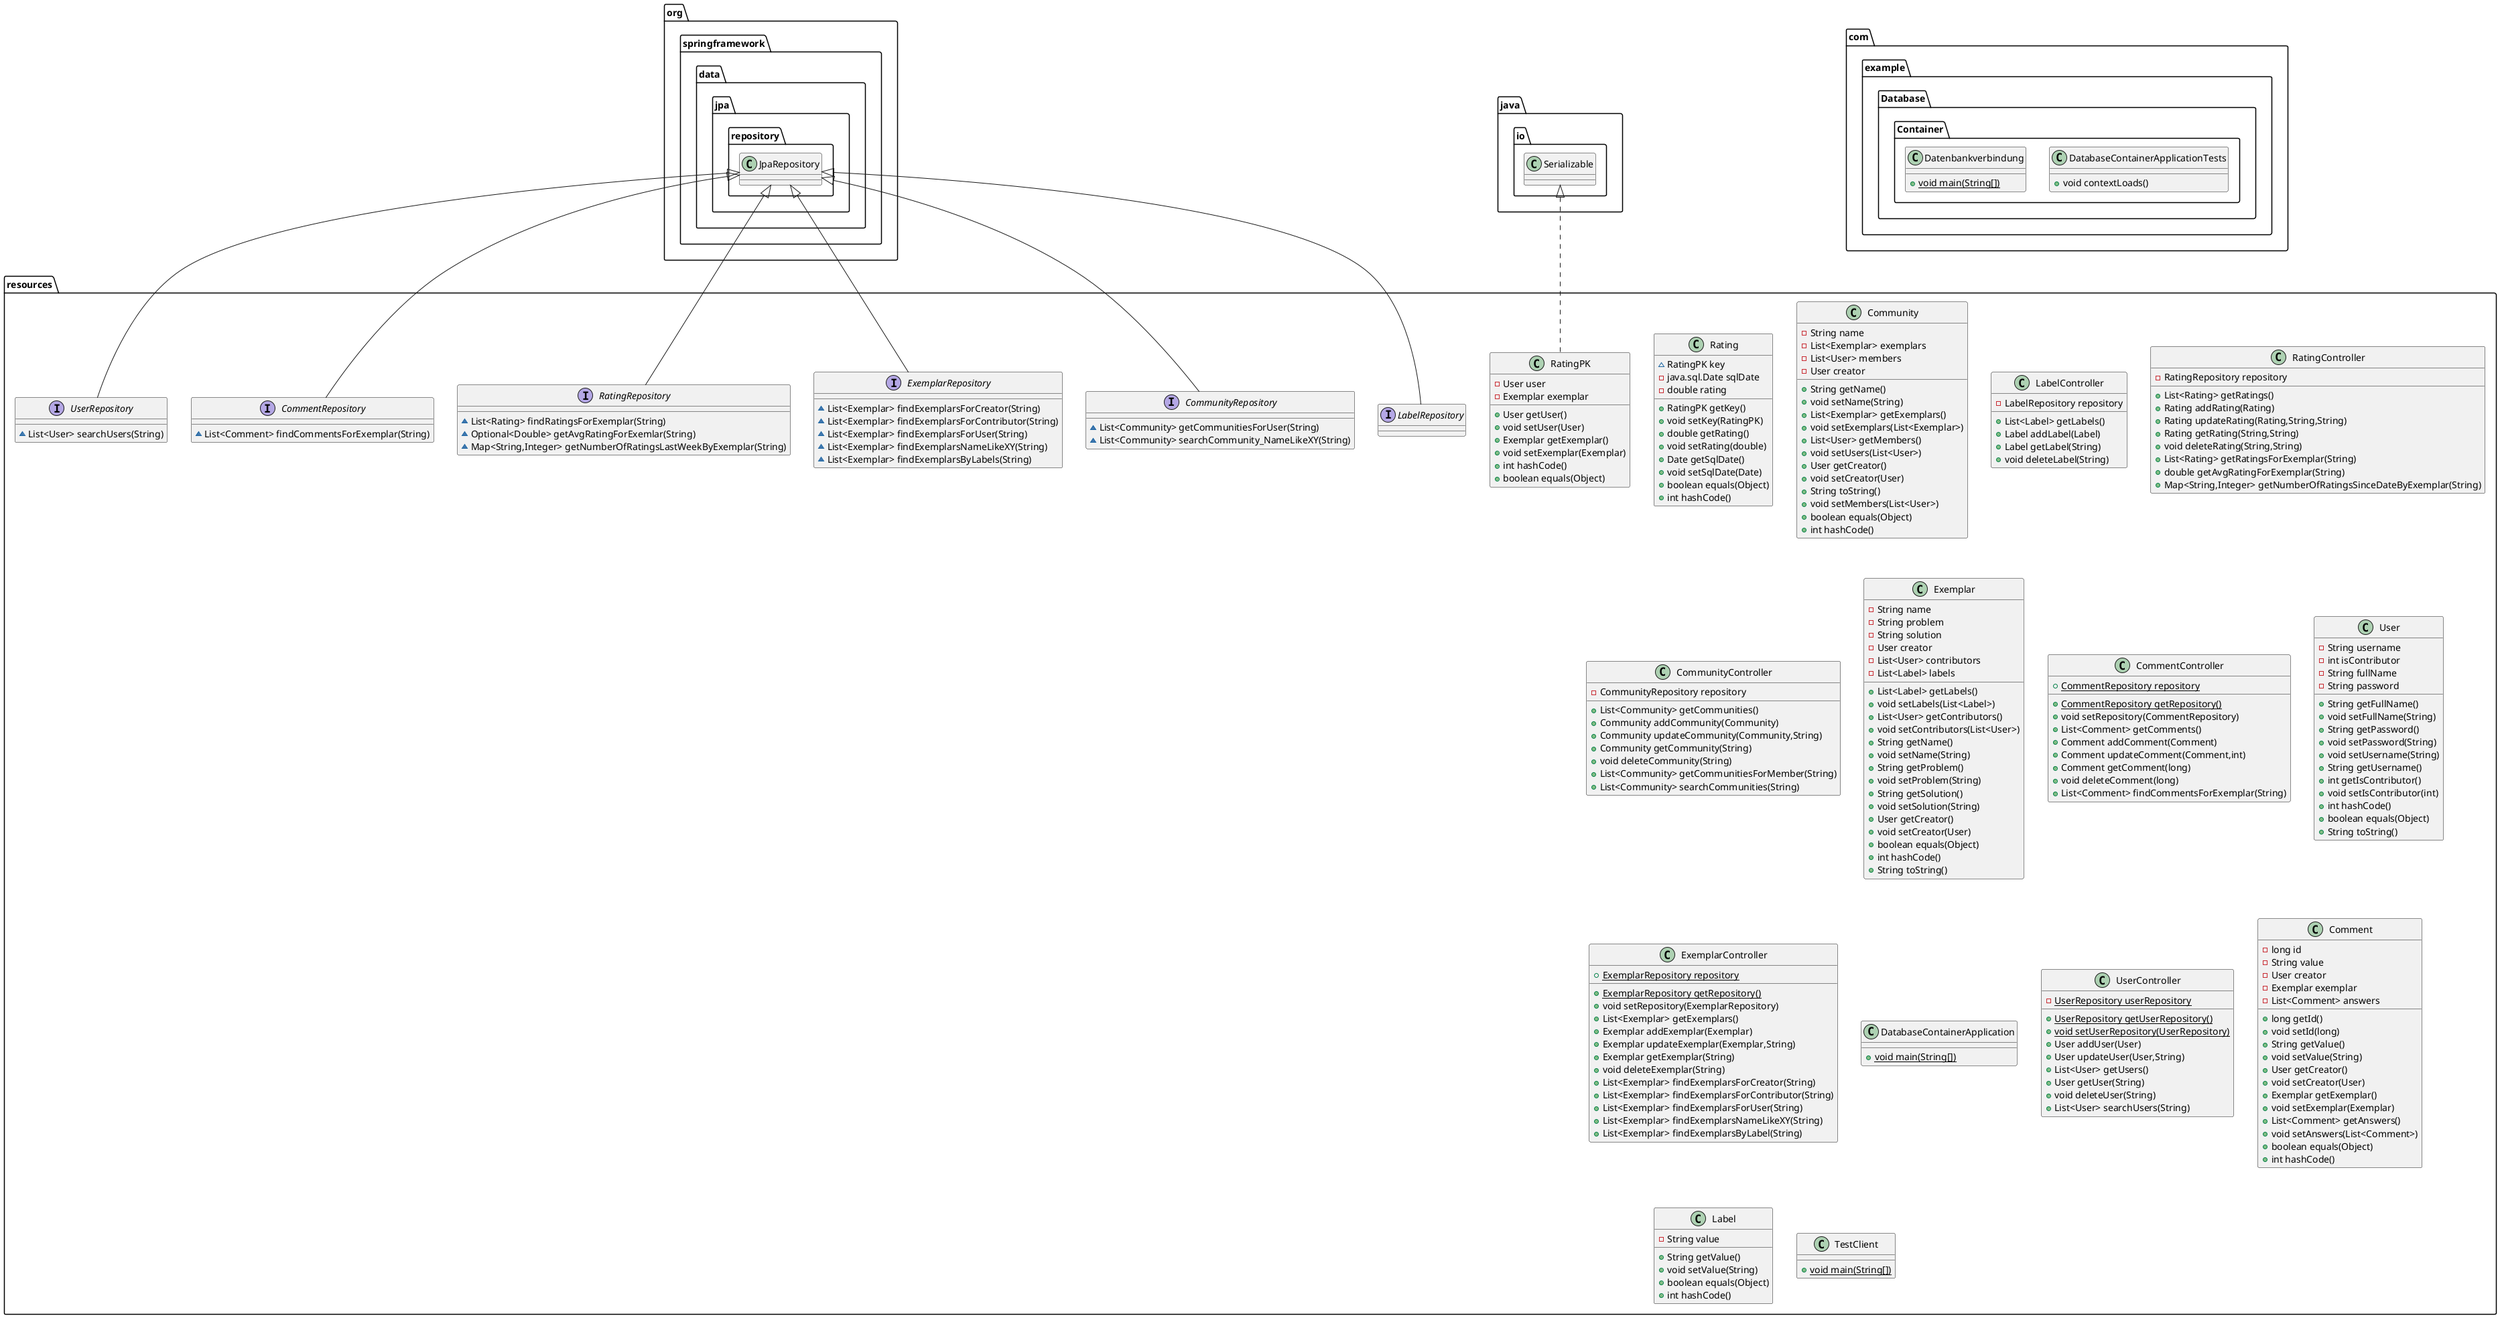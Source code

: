 @startuml
class resources.Rating {
~ RatingPK key
- java.sql.Date sqlDate
- double rating
+ RatingPK getKey()
+ void setKey(RatingPK)
+ double getRating()
+ void setRating(double)
+ Date getSqlDate()
+ void setSqlDate(Date)
+ boolean equals(Object)
+ int hashCode()
}
class resources.Community {
- String name
- List<Exemplar> exemplars
- List<User> members
- User creator
+ String getName()
+ void setName(String)
+ List<Exemplar> getExemplars()
+ void setExemplars(List<Exemplar>)
+ List<User> getMembers()
+ void setUsers(List<User>)
+ User getCreator()
+ void setCreator(User)
+ String toString()
+ void setMembers(List<User>)
+ boolean equals(Object)
+ int hashCode()
}
interface resources.CommentRepository {
~ List<Comment> findCommentsForExemplar(String)
}
class resources.LabelController {
- LabelRepository repository
+ List<Label> getLabels()
+ Label addLabel(Label)
+ Label getLabel(String)
+ void deleteLabel(String)
}
class resources.RatingController {
- RatingRepository repository
+ List<Rating> getRatings()
+ Rating addRating(Rating)
+ Rating updateRating(Rating,String,String)
+ Rating getRating(String,String)
+ void deleteRating(String,String)
+ List<Rating> getRatingsForExemplar(String)
+ double getAvgRatingForExemplar(String)
+ Map<String,Integer> getNumberOfRatingsSinceDateByExemplar(String)
}
class resources.CommunityController {
- CommunityRepository repository
+ List<Community> getCommunities()
+ Community addCommunity(Community)
+ Community updateCommunity(Community,String)
+ Community getCommunity(String)
+ void deleteCommunity(String)
+ List<Community> getCommunitiesForMember(String)
+ List<Community> searchCommunities(String)
}
class resources.Exemplar {
- String name
- String problem
- String solution
- User creator
- List<User> contributors
- List<Label> labels
+ List<Label> getLabels()
+ void setLabels(List<Label>)
+ List<User> getContributors()
+ void setContributors(List<User>)
+ String getName()
+ void setName(String)
+ String getProblem()
+ void setProblem(String)
+ String getSolution()
+ void setSolution(String)
+ User getCreator()
+ void setCreator(User)
+ boolean equals(Object)
+ int hashCode()
+ String toString()
}
class com.example.Database.Container.DatabaseContainerApplicationTests {
+ void contextLoads()
}
class resources.CommentController {
+ {static} CommentRepository repository
+ {static} CommentRepository getRepository()
+ void setRepository(CommentRepository)
+ List<Comment> getComments()
+ Comment addComment(Comment)
+ Comment updateComment(Comment,int)
+ Comment getComment(long)
+ void deleteComment(long)
+ List<Comment> findCommentsForExemplar(String)
}
class resources.RatingPK {
- User user
- Exemplar exemplar
+ User getUser()
+ void setUser(User)
+ Exemplar getExemplar()
+ void setExemplar(Exemplar)
+ int hashCode()
+ boolean equals(Object)
}
interface resources.LabelRepository {
}
class com.example.Database.Container.Datenbankverbindung {
+ {static} void main(String[])
}
class resources.User {
- String username
- int isContributor
- String fullName
- String password
+ String getFullName()
+ void setFullName(String)
+ String getPassword()
+ void setPassword(String)
+ void setUsername(String)
+ String getUsername()
+ int getIsContributor()
+ void setIsContributor(int)
+ int hashCode()
+ boolean equals(Object)
+ String toString()
}
class resources.ExemplarController {
+ {static} ExemplarRepository repository
+ {static} ExemplarRepository getRepository()
+ void setRepository(ExemplarRepository)
+ List<Exemplar> getExemplars()
+ Exemplar addExemplar(Exemplar)
+ Exemplar updateExemplar(Exemplar,String)
+ Exemplar getExemplar(String)
+ void deleteExemplar(String)
+ List<Exemplar> findExemplarsForCreator(String)
+ List<Exemplar> findExemplarsForContributor(String)
+ List<Exemplar> findExemplarsForUser(String)
+ List<Exemplar> findExemplarsNameLikeXY(String)
+ List<Exemplar> findExemplarsByLabel(String)
}
class resources.DatabaseContainerApplication {
+ {static} void main(String[])
}
class resources.UserController {
- {static} UserRepository userRepository
+ {static} UserRepository getUserRepository()
+ {static} void setUserRepository(UserRepository)
+ User addUser(User)
+ User updateUser(User,String)
+ List<User> getUsers()
+ User getUser(String)
+ void deleteUser(String)
+ List<User> searchUsers(String)
}
class resources.Comment {
- long id
- String value
- User creator
- Exemplar exemplar
- List<Comment> answers
+ long getId()
+ void setId(long)
+ String getValue()
+ void setValue(String)
+ User getCreator()
+ void setCreator(User)
+ Exemplar getExemplar()
+ void setExemplar(Exemplar)
+ List<Comment> getAnswers()
+ void setAnswers(List<Comment>)
+ boolean equals(Object)
+ int hashCode()
}
interface resources.CommunityRepository {
~ List<Community> getCommunitiesForUser(String)
~ List<Community> searchCommunity_NameLikeXY(String)
}
interface resources.ExemplarRepository {
~ List<Exemplar> findExemplarsForCreator(String)
~ List<Exemplar> findExemplarsForContributor(String)
~ List<Exemplar> findExemplarsForUser(String)
~ List<Exemplar> findExemplarsNameLikeXY(String)
~ List<Exemplar> findExemplarsByLabels(String)
}
interface resources.RatingRepository {
~ List<Rating> findRatingsForExemplar(String)
~ Optional<Double> getAvgRatingForExemlar(String)
~ Map<String,Integer> getNumberOfRatingsLastWeekByExemplar(String)
}
interface resources.UserRepository {
~ List<User> searchUsers(String)
}
class resources.Label {
- String value
+ String getValue()
+ void setValue(String)
+ boolean equals(Object)
+ int hashCode()
}
class resources.TestClient {
+ {static} void main(String[])
}


org.springframework.data.jpa.repository.JpaRepository <|-- resources.CommentRepository
java.io.Serializable <|.. resources.RatingPK
org.springframework.data.jpa.repository.JpaRepository <|-- resources.LabelRepository
org.springframework.data.jpa.repository.JpaRepository <|-- resources.CommunityRepository
org.springframework.data.jpa.repository.JpaRepository <|-- resources.ExemplarRepository
org.springframework.data.jpa.repository.JpaRepository <|-- resources.RatingRepository
org.springframework.data.jpa.repository.JpaRepository <|-- resources.UserRepository
@enduml